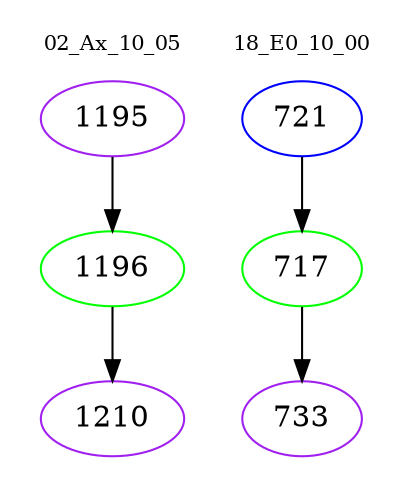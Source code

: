digraph{
subgraph cluster_0 {
color = white
label = "02_Ax_10_05";
fontsize=10;
T0_1195 [label="1195", color="purple"]
T0_1195 -> T0_1196 [color="black"]
T0_1196 [label="1196", color="green"]
T0_1196 -> T0_1210 [color="black"]
T0_1210 [label="1210", color="purple"]
}
subgraph cluster_1 {
color = white
label = "18_E0_10_00";
fontsize=10;
T1_721 [label="721", color="blue"]
T1_721 -> T1_717 [color="black"]
T1_717 [label="717", color="green"]
T1_717 -> T1_733 [color="black"]
T1_733 [label="733", color="purple"]
}
}
